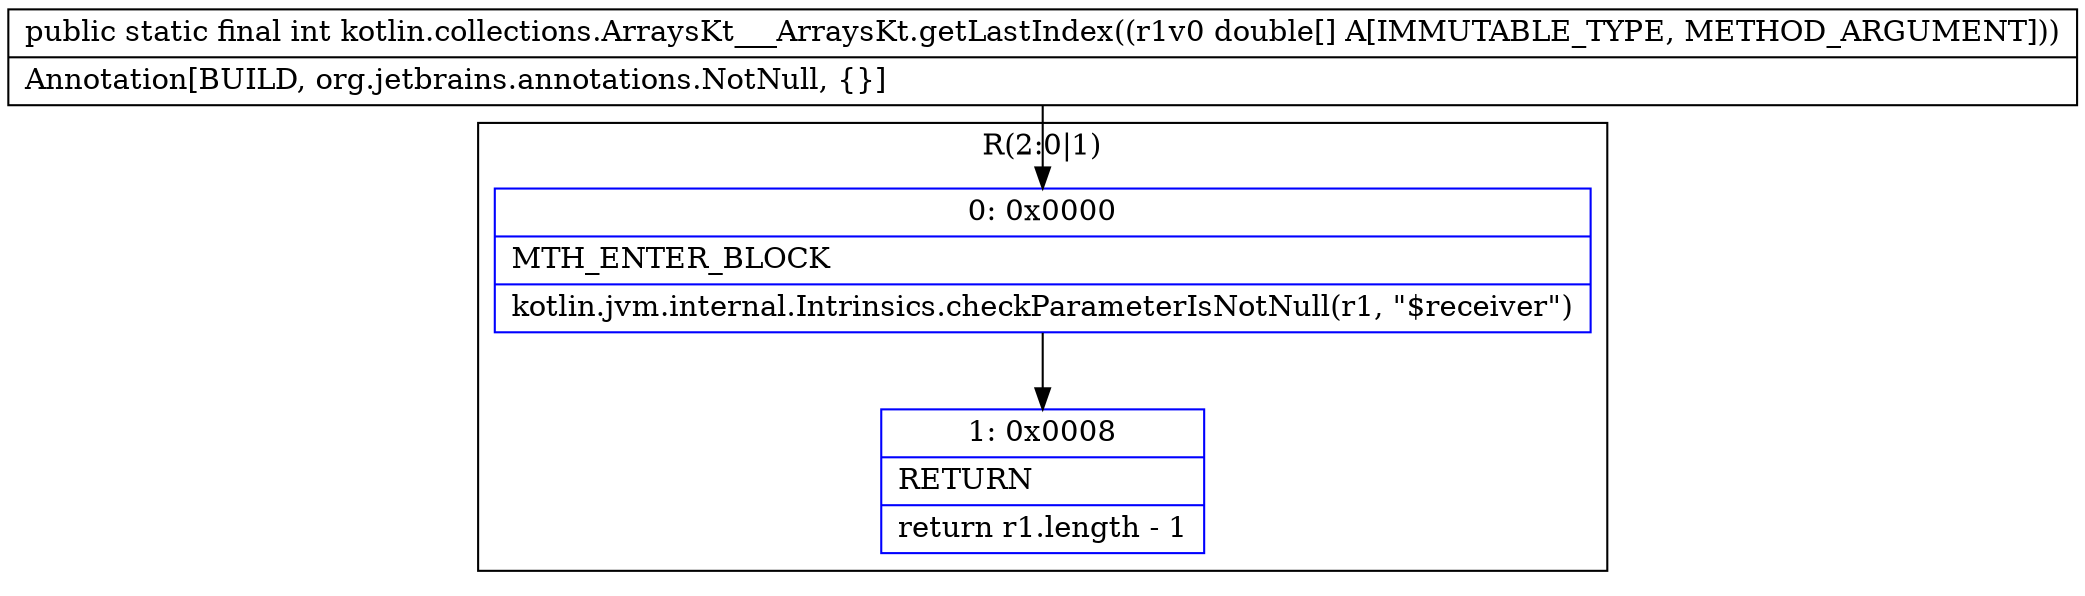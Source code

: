 digraph "CFG forkotlin.collections.ArraysKt___ArraysKt.getLastIndex([D)I" {
subgraph cluster_Region_2141095132 {
label = "R(2:0|1)";
node [shape=record,color=blue];
Node_0 [shape=record,label="{0\:\ 0x0000|MTH_ENTER_BLOCK\l|kotlin.jvm.internal.Intrinsics.checkParameterIsNotNull(r1, \"$receiver\")\l}"];
Node_1 [shape=record,label="{1\:\ 0x0008|RETURN\l|return r1.length \- 1\l}"];
}
MethodNode[shape=record,label="{public static final int kotlin.collections.ArraysKt___ArraysKt.getLastIndex((r1v0 double[] A[IMMUTABLE_TYPE, METHOD_ARGUMENT]))  | Annotation[BUILD, org.jetbrains.annotations.NotNull, \{\}]\l}"];
MethodNode -> Node_0;
Node_0 -> Node_1;
}

